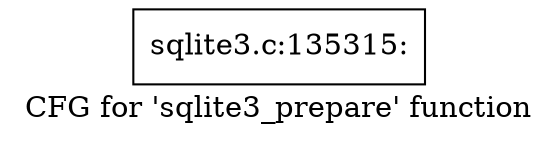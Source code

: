 digraph "CFG for 'sqlite3_prepare' function" {
	label="CFG for 'sqlite3_prepare' function";

	Node0x55c0f635da80 [shape=record,label="{sqlite3.c:135315:}"];
}
